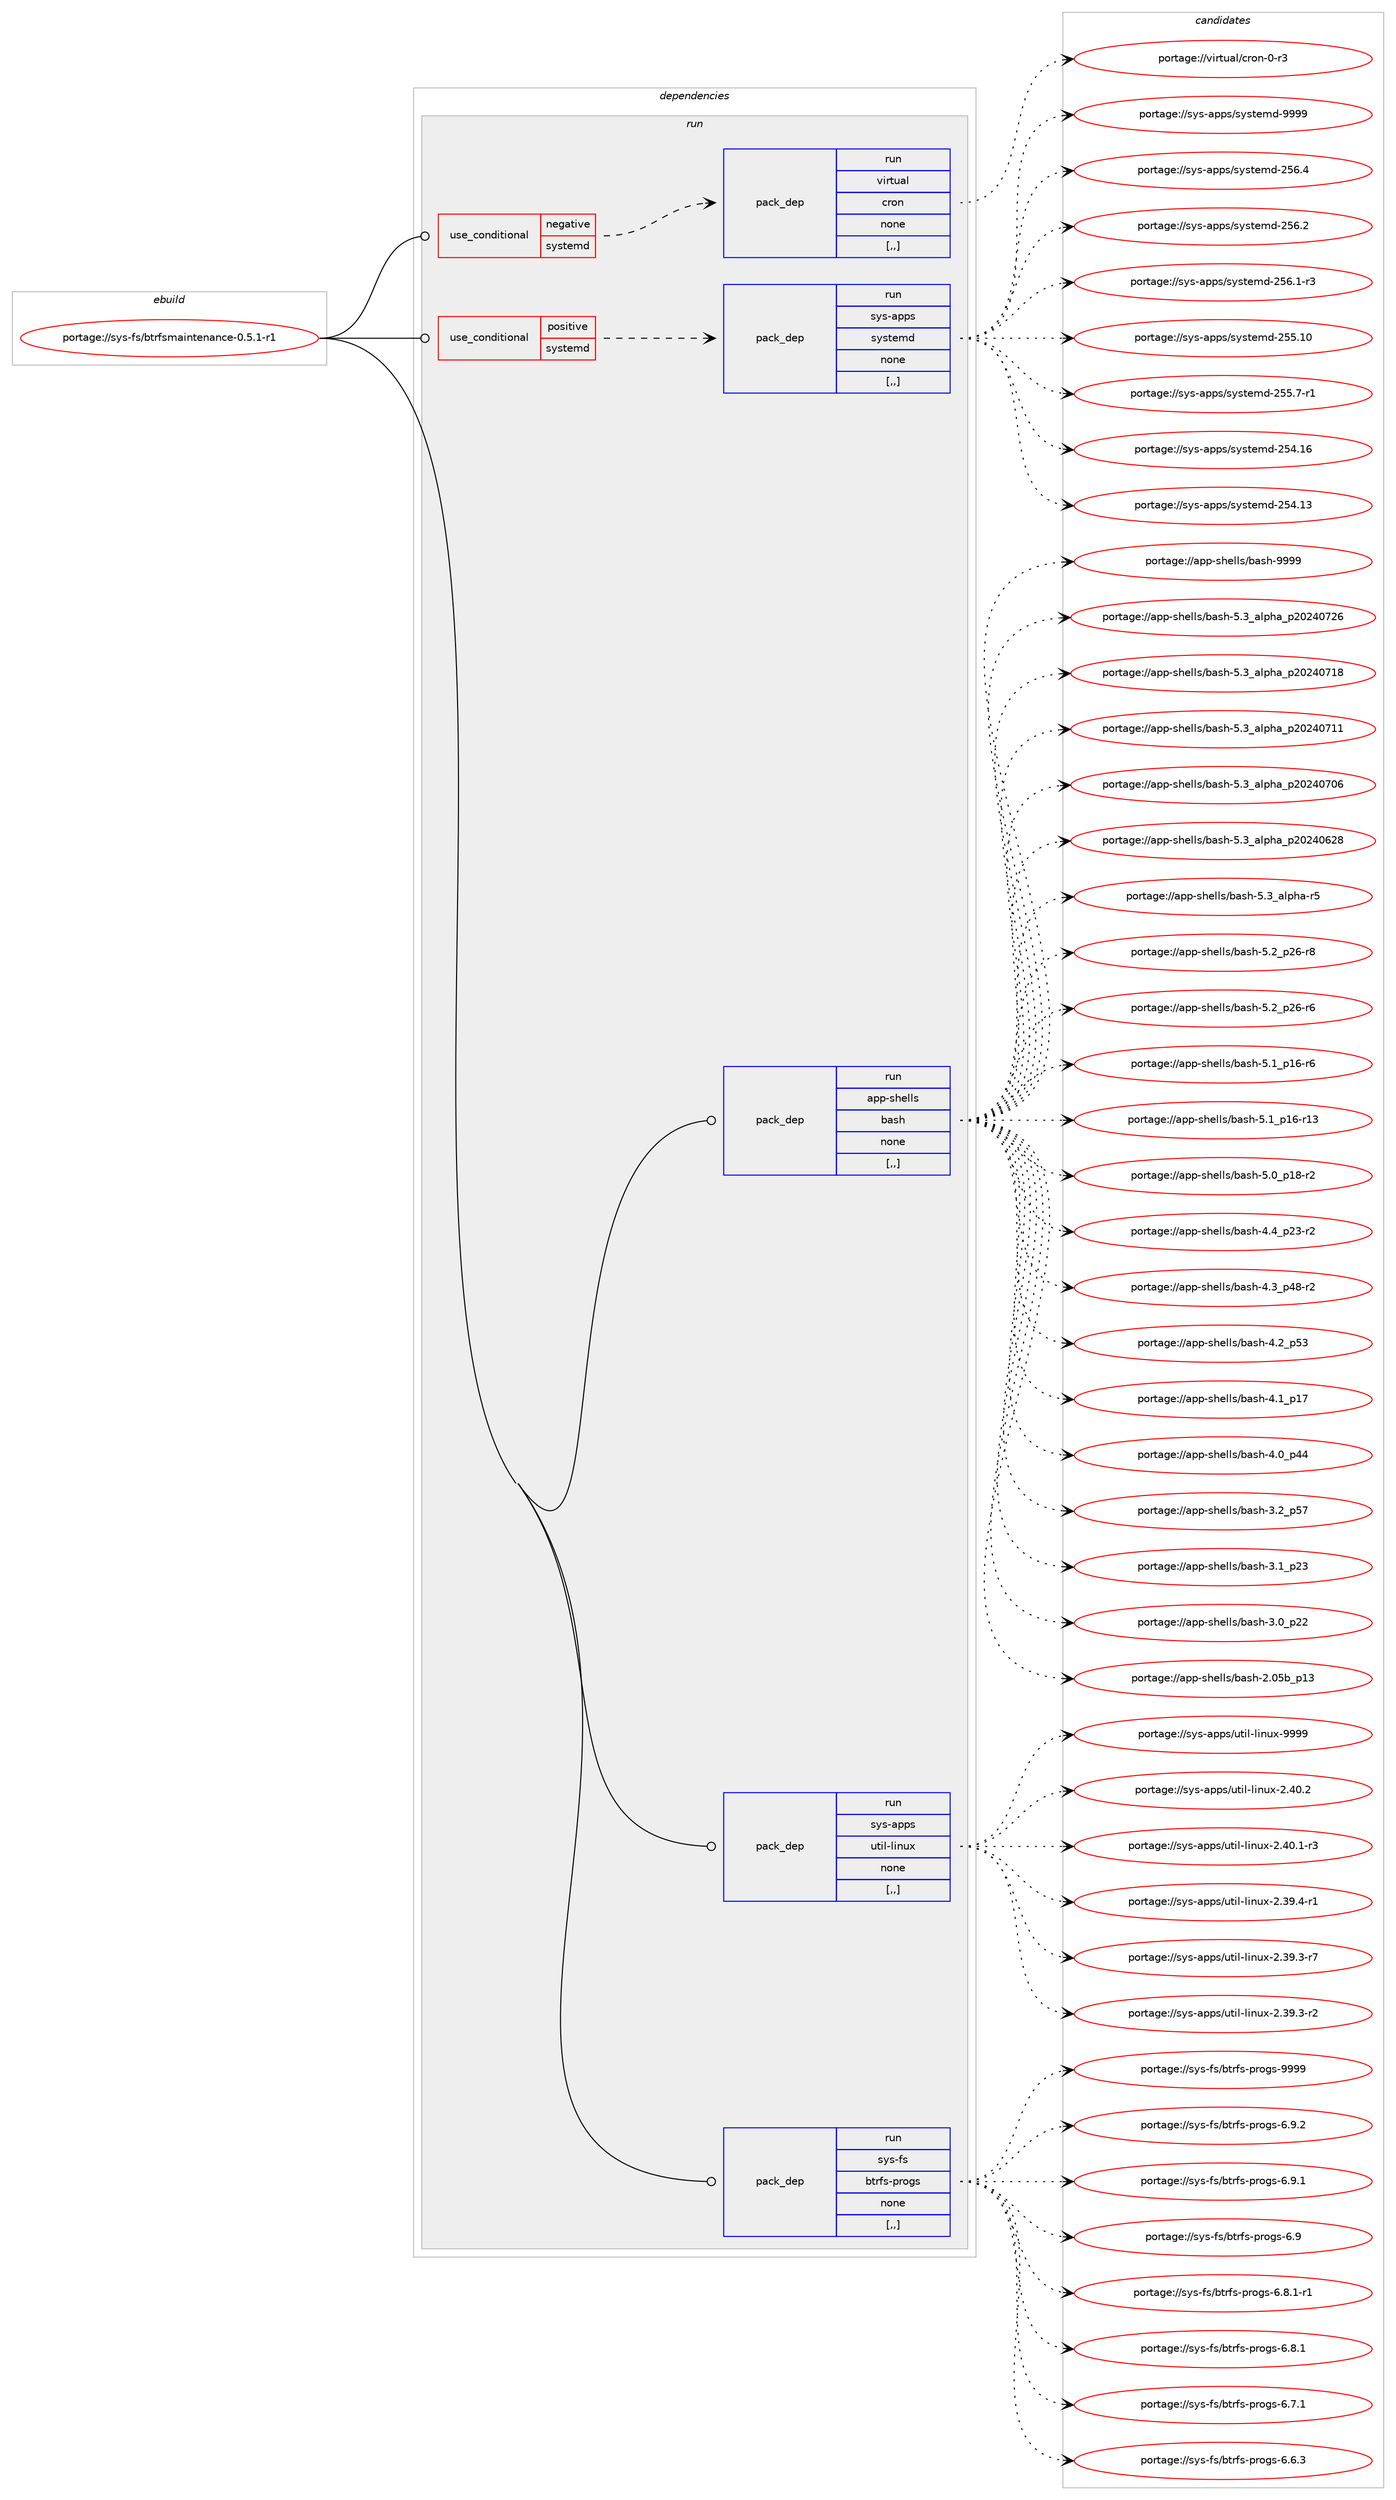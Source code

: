digraph prolog {

# *************
# Graph options
# *************

newrank=true;
concentrate=true;
compound=true;
graph [rankdir=LR,fontname=Helvetica,fontsize=10,ranksep=1.5];#, ranksep=2.5, nodesep=0.2];
edge  [arrowhead=vee];
node  [fontname=Helvetica,fontsize=10];

# **********
# The ebuild
# **********

subgraph cluster_leftcol {
color=gray;
label=<<i>ebuild</i>>;
id [label="portage://sys-fs/btrfsmaintenance-0.5.1-r1", color=red, width=4, href="../sys-fs/btrfsmaintenance-0.5.1-r1.svg"];
}

# ****************
# The dependencies
# ****************

subgraph cluster_midcol {
color=gray;
label=<<i>dependencies</i>>;
subgraph cluster_compile {
fillcolor="#eeeeee";
style=filled;
label=<<i>compile</i>>;
}
subgraph cluster_compileandrun {
fillcolor="#eeeeee";
style=filled;
label=<<i>compile and run</i>>;
}
subgraph cluster_run {
fillcolor="#eeeeee";
style=filled;
label=<<i>run</i>>;
subgraph cond116025 {
dependency435706 [label=<<TABLE BORDER="0" CELLBORDER="1" CELLSPACING="0" CELLPADDING="4"><TR><TD ROWSPAN="3" CELLPADDING="10">use_conditional</TD></TR><TR><TD>negative</TD></TR><TR><TD>systemd</TD></TR></TABLE>>, shape=none, color=red];
subgraph pack316713 {
dependency435707 [label=<<TABLE BORDER="0" CELLBORDER="1" CELLSPACING="0" CELLPADDING="4" WIDTH="220"><TR><TD ROWSPAN="6" CELLPADDING="30">pack_dep</TD></TR><TR><TD WIDTH="110">run</TD></TR><TR><TD>virtual</TD></TR><TR><TD>cron</TD></TR><TR><TD>none</TD></TR><TR><TD>[,,]</TD></TR></TABLE>>, shape=none, color=blue];
}
dependency435706:e -> dependency435707:w [weight=20,style="dashed",arrowhead="vee"];
}
id:e -> dependency435706:w [weight=20,style="solid",arrowhead="odot"];
subgraph cond116026 {
dependency435708 [label=<<TABLE BORDER="0" CELLBORDER="1" CELLSPACING="0" CELLPADDING="4"><TR><TD ROWSPAN="3" CELLPADDING="10">use_conditional</TD></TR><TR><TD>positive</TD></TR><TR><TD>systemd</TD></TR></TABLE>>, shape=none, color=red];
subgraph pack316714 {
dependency435709 [label=<<TABLE BORDER="0" CELLBORDER="1" CELLSPACING="0" CELLPADDING="4" WIDTH="220"><TR><TD ROWSPAN="6" CELLPADDING="30">pack_dep</TD></TR><TR><TD WIDTH="110">run</TD></TR><TR><TD>sys-apps</TD></TR><TR><TD>systemd</TD></TR><TR><TD>none</TD></TR><TR><TD>[,,]</TD></TR></TABLE>>, shape=none, color=blue];
}
dependency435708:e -> dependency435709:w [weight=20,style="dashed",arrowhead="vee"];
}
id:e -> dependency435708:w [weight=20,style="solid",arrowhead="odot"];
subgraph pack316715 {
dependency435710 [label=<<TABLE BORDER="0" CELLBORDER="1" CELLSPACING="0" CELLPADDING="4" WIDTH="220"><TR><TD ROWSPAN="6" CELLPADDING="30">pack_dep</TD></TR><TR><TD WIDTH="110">run</TD></TR><TR><TD>app-shells</TD></TR><TR><TD>bash</TD></TR><TR><TD>none</TD></TR><TR><TD>[,,]</TD></TR></TABLE>>, shape=none, color=blue];
}
id:e -> dependency435710:w [weight=20,style="solid",arrowhead="odot"];
subgraph pack316716 {
dependency435711 [label=<<TABLE BORDER="0" CELLBORDER="1" CELLSPACING="0" CELLPADDING="4" WIDTH="220"><TR><TD ROWSPAN="6" CELLPADDING="30">pack_dep</TD></TR><TR><TD WIDTH="110">run</TD></TR><TR><TD>sys-apps</TD></TR><TR><TD>util-linux</TD></TR><TR><TD>none</TD></TR><TR><TD>[,,]</TD></TR></TABLE>>, shape=none, color=blue];
}
id:e -> dependency435711:w [weight=20,style="solid",arrowhead="odot"];
subgraph pack316717 {
dependency435712 [label=<<TABLE BORDER="0" CELLBORDER="1" CELLSPACING="0" CELLPADDING="4" WIDTH="220"><TR><TD ROWSPAN="6" CELLPADDING="30">pack_dep</TD></TR><TR><TD WIDTH="110">run</TD></TR><TR><TD>sys-fs</TD></TR><TR><TD>btrfs-progs</TD></TR><TR><TD>none</TD></TR><TR><TD>[,,]</TD></TR></TABLE>>, shape=none, color=blue];
}
id:e -> dependency435712:w [weight=20,style="solid",arrowhead="odot"];
}
}

# **************
# The candidates
# **************

subgraph cluster_choices {
rank=same;
color=gray;
label=<<i>candidates</i>>;

subgraph choice316713 {
color=black;
nodesep=1;
choice11810511411611797108479911411111045484511451 [label="portage://virtual/cron-0-r3", color=red, width=4,href="../virtual/cron-0-r3.svg"];
dependency435707:e -> choice11810511411611797108479911411111045484511451:w [style=dotted,weight="100"];
}
subgraph choice316714 {
color=black;
nodesep=1;
choice1151211154597112112115471151211151161011091004557575757 [label="portage://sys-apps/systemd-9999", color=red, width=4,href="../sys-apps/systemd-9999.svg"];
choice115121115459711211211547115121115116101109100455053544652 [label="portage://sys-apps/systemd-256.4", color=red, width=4,href="../sys-apps/systemd-256.4.svg"];
choice115121115459711211211547115121115116101109100455053544650 [label="portage://sys-apps/systemd-256.2", color=red, width=4,href="../sys-apps/systemd-256.2.svg"];
choice1151211154597112112115471151211151161011091004550535446494511451 [label="portage://sys-apps/systemd-256.1-r3", color=red, width=4,href="../sys-apps/systemd-256.1-r3.svg"];
choice11512111545971121121154711512111511610110910045505353464948 [label="portage://sys-apps/systemd-255.10", color=red, width=4,href="../sys-apps/systemd-255.10.svg"];
choice1151211154597112112115471151211151161011091004550535346554511449 [label="portage://sys-apps/systemd-255.7-r1", color=red, width=4,href="../sys-apps/systemd-255.7-r1.svg"];
choice11512111545971121121154711512111511610110910045505352464954 [label="portage://sys-apps/systemd-254.16", color=red, width=4,href="../sys-apps/systemd-254.16.svg"];
choice11512111545971121121154711512111511610110910045505352464951 [label="portage://sys-apps/systemd-254.13", color=red, width=4,href="../sys-apps/systemd-254.13.svg"];
dependency435709:e -> choice1151211154597112112115471151211151161011091004557575757:w [style=dotted,weight="100"];
dependency435709:e -> choice115121115459711211211547115121115116101109100455053544652:w [style=dotted,weight="100"];
dependency435709:e -> choice115121115459711211211547115121115116101109100455053544650:w [style=dotted,weight="100"];
dependency435709:e -> choice1151211154597112112115471151211151161011091004550535446494511451:w [style=dotted,weight="100"];
dependency435709:e -> choice11512111545971121121154711512111511610110910045505353464948:w [style=dotted,weight="100"];
dependency435709:e -> choice1151211154597112112115471151211151161011091004550535346554511449:w [style=dotted,weight="100"];
dependency435709:e -> choice11512111545971121121154711512111511610110910045505352464954:w [style=dotted,weight="100"];
dependency435709:e -> choice11512111545971121121154711512111511610110910045505352464951:w [style=dotted,weight="100"];
}
subgraph choice316715 {
color=black;
nodesep=1;
choice97112112451151041011081081154798971151044557575757 [label="portage://app-shells/bash-9999", color=red, width=4,href="../app-shells/bash-9999.svg"];
choice971121124511510410110810811547989711510445534651959710811210497951125048505248555054 [label="portage://app-shells/bash-5.3_alpha_p20240726", color=red, width=4,href="../app-shells/bash-5.3_alpha_p20240726.svg"];
choice971121124511510410110810811547989711510445534651959710811210497951125048505248554956 [label="portage://app-shells/bash-5.3_alpha_p20240718", color=red, width=4,href="../app-shells/bash-5.3_alpha_p20240718.svg"];
choice971121124511510410110810811547989711510445534651959710811210497951125048505248554949 [label="portage://app-shells/bash-5.3_alpha_p20240711", color=red, width=4,href="../app-shells/bash-5.3_alpha_p20240711.svg"];
choice971121124511510410110810811547989711510445534651959710811210497951125048505248554854 [label="portage://app-shells/bash-5.3_alpha_p20240706", color=red, width=4,href="../app-shells/bash-5.3_alpha_p20240706.svg"];
choice971121124511510410110810811547989711510445534651959710811210497951125048505248545056 [label="portage://app-shells/bash-5.3_alpha_p20240628", color=red, width=4,href="../app-shells/bash-5.3_alpha_p20240628.svg"];
choice9711211245115104101108108115479897115104455346519597108112104974511453 [label="portage://app-shells/bash-5.3_alpha-r5", color=red, width=4,href="../app-shells/bash-5.3_alpha-r5.svg"];
choice9711211245115104101108108115479897115104455346509511250544511456 [label="portage://app-shells/bash-5.2_p26-r8", color=red, width=4,href="../app-shells/bash-5.2_p26-r8.svg"];
choice9711211245115104101108108115479897115104455346509511250544511454 [label="portage://app-shells/bash-5.2_p26-r6", color=red, width=4,href="../app-shells/bash-5.2_p26-r6.svg"];
choice9711211245115104101108108115479897115104455346499511249544511454 [label="portage://app-shells/bash-5.1_p16-r6", color=red, width=4,href="../app-shells/bash-5.1_p16-r6.svg"];
choice971121124511510410110810811547989711510445534649951124954451144951 [label="portage://app-shells/bash-5.1_p16-r13", color=red, width=4,href="../app-shells/bash-5.1_p16-r13.svg"];
choice9711211245115104101108108115479897115104455346489511249564511450 [label="portage://app-shells/bash-5.0_p18-r2", color=red, width=4,href="../app-shells/bash-5.0_p18-r2.svg"];
choice9711211245115104101108108115479897115104455246529511250514511450 [label="portage://app-shells/bash-4.4_p23-r2", color=red, width=4,href="../app-shells/bash-4.4_p23-r2.svg"];
choice9711211245115104101108108115479897115104455246519511252564511450 [label="portage://app-shells/bash-4.3_p48-r2", color=red, width=4,href="../app-shells/bash-4.3_p48-r2.svg"];
choice971121124511510410110810811547989711510445524650951125351 [label="portage://app-shells/bash-4.2_p53", color=red, width=4,href="../app-shells/bash-4.2_p53.svg"];
choice971121124511510410110810811547989711510445524649951124955 [label="portage://app-shells/bash-4.1_p17", color=red, width=4,href="../app-shells/bash-4.1_p17.svg"];
choice971121124511510410110810811547989711510445524648951125252 [label="portage://app-shells/bash-4.0_p44", color=red, width=4,href="../app-shells/bash-4.0_p44.svg"];
choice971121124511510410110810811547989711510445514650951125355 [label="portage://app-shells/bash-3.2_p57", color=red, width=4,href="../app-shells/bash-3.2_p57.svg"];
choice971121124511510410110810811547989711510445514649951125051 [label="portage://app-shells/bash-3.1_p23", color=red, width=4,href="../app-shells/bash-3.1_p23.svg"];
choice971121124511510410110810811547989711510445514648951125050 [label="portage://app-shells/bash-3.0_p22", color=red, width=4,href="../app-shells/bash-3.0_p22.svg"];
choice9711211245115104101108108115479897115104455046485398951124951 [label="portage://app-shells/bash-2.05b_p13", color=red, width=4,href="../app-shells/bash-2.05b_p13.svg"];
dependency435710:e -> choice97112112451151041011081081154798971151044557575757:w [style=dotted,weight="100"];
dependency435710:e -> choice971121124511510410110810811547989711510445534651959710811210497951125048505248555054:w [style=dotted,weight="100"];
dependency435710:e -> choice971121124511510410110810811547989711510445534651959710811210497951125048505248554956:w [style=dotted,weight="100"];
dependency435710:e -> choice971121124511510410110810811547989711510445534651959710811210497951125048505248554949:w [style=dotted,weight="100"];
dependency435710:e -> choice971121124511510410110810811547989711510445534651959710811210497951125048505248554854:w [style=dotted,weight="100"];
dependency435710:e -> choice971121124511510410110810811547989711510445534651959710811210497951125048505248545056:w [style=dotted,weight="100"];
dependency435710:e -> choice9711211245115104101108108115479897115104455346519597108112104974511453:w [style=dotted,weight="100"];
dependency435710:e -> choice9711211245115104101108108115479897115104455346509511250544511456:w [style=dotted,weight="100"];
dependency435710:e -> choice9711211245115104101108108115479897115104455346509511250544511454:w [style=dotted,weight="100"];
dependency435710:e -> choice9711211245115104101108108115479897115104455346499511249544511454:w [style=dotted,weight="100"];
dependency435710:e -> choice971121124511510410110810811547989711510445534649951124954451144951:w [style=dotted,weight="100"];
dependency435710:e -> choice9711211245115104101108108115479897115104455346489511249564511450:w [style=dotted,weight="100"];
dependency435710:e -> choice9711211245115104101108108115479897115104455246529511250514511450:w [style=dotted,weight="100"];
dependency435710:e -> choice9711211245115104101108108115479897115104455246519511252564511450:w [style=dotted,weight="100"];
dependency435710:e -> choice971121124511510410110810811547989711510445524650951125351:w [style=dotted,weight="100"];
dependency435710:e -> choice971121124511510410110810811547989711510445524649951124955:w [style=dotted,weight="100"];
dependency435710:e -> choice971121124511510410110810811547989711510445524648951125252:w [style=dotted,weight="100"];
dependency435710:e -> choice971121124511510410110810811547989711510445514650951125355:w [style=dotted,weight="100"];
dependency435710:e -> choice971121124511510410110810811547989711510445514649951125051:w [style=dotted,weight="100"];
dependency435710:e -> choice971121124511510410110810811547989711510445514648951125050:w [style=dotted,weight="100"];
dependency435710:e -> choice9711211245115104101108108115479897115104455046485398951124951:w [style=dotted,weight="100"];
}
subgraph choice316716 {
color=black;
nodesep=1;
choice115121115459711211211547117116105108451081051101171204557575757 [label="portage://sys-apps/util-linux-9999", color=red, width=4,href="../sys-apps/util-linux-9999.svg"];
choice1151211154597112112115471171161051084510810511011712045504652484650 [label="portage://sys-apps/util-linux-2.40.2", color=red, width=4,href="../sys-apps/util-linux-2.40.2.svg"];
choice11512111545971121121154711711610510845108105110117120455046524846494511451 [label="portage://sys-apps/util-linux-2.40.1-r3", color=red, width=4,href="../sys-apps/util-linux-2.40.1-r3.svg"];
choice11512111545971121121154711711610510845108105110117120455046515746524511449 [label="portage://sys-apps/util-linux-2.39.4-r1", color=red, width=4,href="../sys-apps/util-linux-2.39.4-r1.svg"];
choice11512111545971121121154711711610510845108105110117120455046515746514511455 [label="portage://sys-apps/util-linux-2.39.3-r7", color=red, width=4,href="../sys-apps/util-linux-2.39.3-r7.svg"];
choice11512111545971121121154711711610510845108105110117120455046515746514511450 [label="portage://sys-apps/util-linux-2.39.3-r2", color=red, width=4,href="../sys-apps/util-linux-2.39.3-r2.svg"];
dependency435711:e -> choice115121115459711211211547117116105108451081051101171204557575757:w [style=dotted,weight="100"];
dependency435711:e -> choice1151211154597112112115471171161051084510810511011712045504652484650:w [style=dotted,weight="100"];
dependency435711:e -> choice11512111545971121121154711711610510845108105110117120455046524846494511451:w [style=dotted,weight="100"];
dependency435711:e -> choice11512111545971121121154711711610510845108105110117120455046515746524511449:w [style=dotted,weight="100"];
dependency435711:e -> choice11512111545971121121154711711610510845108105110117120455046515746514511455:w [style=dotted,weight="100"];
dependency435711:e -> choice11512111545971121121154711711610510845108105110117120455046515746514511450:w [style=dotted,weight="100"];
}
subgraph choice316717 {
color=black;
nodesep=1;
choice115121115451021154798116114102115451121141111031154557575757 [label="portage://sys-fs/btrfs-progs-9999", color=red, width=4,href="../sys-fs/btrfs-progs-9999.svg"];
choice11512111545102115479811611410211545112114111103115455446574650 [label="portage://sys-fs/btrfs-progs-6.9.2", color=red, width=4,href="../sys-fs/btrfs-progs-6.9.2.svg"];
choice11512111545102115479811611410211545112114111103115455446574649 [label="portage://sys-fs/btrfs-progs-6.9.1", color=red, width=4,href="../sys-fs/btrfs-progs-6.9.1.svg"];
choice1151211154510211547981161141021154511211411110311545544657 [label="portage://sys-fs/btrfs-progs-6.9", color=red, width=4,href="../sys-fs/btrfs-progs-6.9.svg"];
choice115121115451021154798116114102115451121141111031154554465646494511449 [label="portage://sys-fs/btrfs-progs-6.8.1-r1", color=red, width=4,href="../sys-fs/btrfs-progs-6.8.1-r1.svg"];
choice11512111545102115479811611410211545112114111103115455446564649 [label="portage://sys-fs/btrfs-progs-6.8.1", color=red, width=4,href="../sys-fs/btrfs-progs-6.8.1.svg"];
choice11512111545102115479811611410211545112114111103115455446554649 [label="portage://sys-fs/btrfs-progs-6.7.1", color=red, width=4,href="../sys-fs/btrfs-progs-6.7.1.svg"];
choice11512111545102115479811611410211545112114111103115455446544651 [label="portage://sys-fs/btrfs-progs-6.6.3", color=red, width=4,href="../sys-fs/btrfs-progs-6.6.3.svg"];
dependency435712:e -> choice115121115451021154798116114102115451121141111031154557575757:w [style=dotted,weight="100"];
dependency435712:e -> choice11512111545102115479811611410211545112114111103115455446574650:w [style=dotted,weight="100"];
dependency435712:e -> choice11512111545102115479811611410211545112114111103115455446574649:w [style=dotted,weight="100"];
dependency435712:e -> choice1151211154510211547981161141021154511211411110311545544657:w [style=dotted,weight="100"];
dependency435712:e -> choice115121115451021154798116114102115451121141111031154554465646494511449:w [style=dotted,weight="100"];
dependency435712:e -> choice11512111545102115479811611410211545112114111103115455446564649:w [style=dotted,weight="100"];
dependency435712:e -> choice11512111545102115479811611410211545112114111103115455446554649:w [style=dotted,weight="100"];
dependency435712:e -> choice11512111545102115479811611410211545112114111103115455446544651:w [style=dotted,weight="100"];
}
}

}
